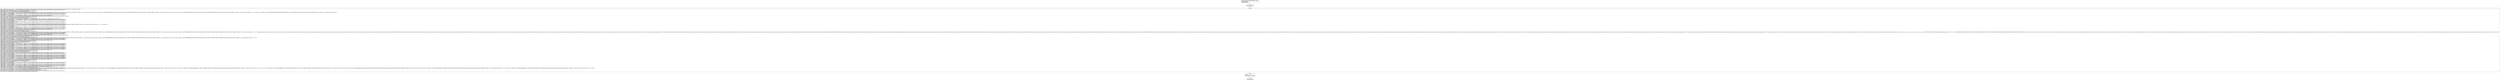digraph "CFG forandroidx.core.util.PatternsCompat.\<clinit\>()V" {
Node_4 [shape=record,label="{4\:\ ?|MTH_ENTER_BLOCK\l}"];
Node_6 [shape=record,label="{6\:\ 0x0001|0x0001: CONST_STR  (r0 I:java.lang.String) =  \"((25[0\-5]\|2[0\-4][0\-9]\|[0\-1][0\-9]\{2\}\|[1\-9][0\-9]\|[1\-9]).(25[0\-5]\|2[0\-4][0\-9]\|[0\-1][0\-9]\{2\}\|[1\-9][0\-9]\|[1\-9]\|0).(25[0\-5]\|2[0\-4][0\-9]\|[0\-1][0\-9]\{2\}\|[1\-9][0\-9]\|[1\-9]\|0).(25[0\-5]\|2[0\-4][0\-9]\|[0\-1][0\-9]\{2\}\|[1\-9][0\-9]\|[0\-9]))\"  (LINE:154)\l0x0003: INVOKE  (r0 I:java.util.regex.Pattern) = (r0 I:java.lang.String) type: STATIC call: java.util.regex.Pattern.compile(java.lang.String):java.util.regex.Pattern A[MD:(java.lang.String):java.util.regex.Pattern (c)]\l0x0007: SPUT  (r0 I:java.util.regex.Pattern) androidx.core.util.PatternsCompat.IP_ADDRESS java.util.regex.Pattern \l0x0009: NEW_INSTANCE  (r1 I:java.lang.StringBuilder) =  java.lang.StringBuilder  (LINE:208)\l0x000b: INVOKE  (r1 I:java.lang.StringBuilder) type: DIRECT call: java.lang.StringBuilder.\<init\>():void A[MD:():void (c)]\l0x000e: CONST_STR  (r2 I:java.lang.String) =  \"(([a\-zA\-Z0\-9[ \-ud7ff豈\-﷏ﷰ\-uffef𐀀\-u1fffd𠀀\-u2fffd𰀀\-u3fffdu40000\-u4fffdu50000\-u5fffdu60000\-u6fffdu70000\-u7fffdu80000\-u8fffdu90000\-u9fffdua0000\-uafffdub0000\-ubfffduc0000\-ucfffdud0000\-udfffdue1000\-uefffd&&[^ [u2000\-u200a]u2028u2029 u3000]]](?:[a\-zA\-Z0\-9[ \-ud7ff豈\-﷏ﷰ\-uffef𐀀\-u1fffd𠀀\-u2fffd𰀀\-u3fffdu40000\-u4fffdu50000\-u5fffdu60000\-u6fffdu70000\-u7fffdu80000\-u8fffdu90000\-u9fffdua0000\-uafffdub0000\-ubfffduc0000\-ucfffdud0000\-udfffdue1000\-uefffd&&[^ [u2000\-u200a]u2028u2029 u3000]]_\-]\{0,61\}[a\-zA\-Z0\-9[ \-ud7ff豈\-﷏ﷰ\-uffef𐀀\-u1fffd𠀀\-u2fffd𰀀\-u3fffdu40000\-u4fffdu50000\-u5fffdu60000\-u6fffdu70000\-u7fffdu80000\-u8fffdu90000\-u9fffdua0000\-uafffdub0000\-ubfffduc0000\-ucfffdud0000\-udfffdue1000\-uefffd&&[^ [u2000\-u200a]u2028u2029 u3000]]])\{0,1\}.)+(xn\-\-[w\-]\{0,58\}w\|[a\-zA\-Z[ \-ud7ff豈\-﷏ﷰ\-uffef𐀀\-u1fffd𠀀\-u2fffd𰀀\-u3fffdu40000\-u4fffdu50000\-u5fffdu60000\-u6fffdu70000\-u7fffdu80000\-u8fffdu90000\-u9fffdua0000\-uafffdub0000\-ubfffduc0000\-ucfffdud0000\-udfffdue1000\-uefffd&&[^ [u2000\-u200a]u2028u2029 u3000]]]\{2,63\})\|\" \l0x0010: INVOKE  (r1 I:java.lang.StringBuilder), (r2 I:java.lang.String) type: VIRTUAL call: java.lang.StringBuilder.append(java.lang.String):java.lang.StringBuilder A[MD:(java.lang.String):java.lang.StringBuilder (c)]\l0x0013: INVOKE  (r1 I:java.lang.StringBuilder), (r0 I:java.lang.Object) type: VIRTUAL call: java.lang.StringBuilder.append(java.lang.Object):java.lang.StringBuilder A[MD:(java.lang.Object):java.lang.StringBuilder (c)]\l0x0016: CONST_STR  (r2 I:java.lang.String) =  \")\" \l0x0018: INVOKE  (r1 I:java.lang.StringBuilder), (r2 I:java.lang.String) type: VIRTUAL call: java.lang.StringBuilder.append(java.lang.String):java.lang.StringBuilder A[MD:(java.lang.String):java.lang.StringBuilder (c)]\l0x001b: INVOKE  (r1 I:java.lang.String) = (r1 I:java.lang.StringBuilder) type: VIRTUAL call: java.lang.StringBuilder.toString():java.lang.String A[MD:():java.lang.String (c)]\l0x001f: INVOKE  (r1 I:java.util.regex.Pattern) = (r1 I:java.lang.String) type: STATIC call: java.util.regex.Pattern.compile(java.lang.String):java.util.regex.Pattern A[MD:(java.lang.String):java.util.regex.Pattern (c)] (LINE:209)\l0x0023: SPUT  (r1 I:java.util.regex.Pattern) androidx.core.util.PatternsCompat.DOMAIN_NAME java.util.regex.Pattern \l0x0025: NEW_INSTANCE  (r3 I:java.lang.StringBuilder) =  java.lang.StringBuilder  (LINE:230)\l0x0027: INVOKE  (r3 I:java.lang.StringBuilder) type: DIRECT call: java.lang.StringBuilder.\<init\>():void A[MD:():void (c)]\l0x002a: CONST_STR  (r4 I:java.lang.String) =  \"(((?:(?i:http\|https\|rtsp):\/\/(?:(?:[a\-zA\-Z0\-9$\-_.+!*'(),;?&=]\|(?:%[a\-fA\-F0\-9]\{2\}))\{1,64\}(?::(?:[a\-zA\-Z0\-9$\-_.+!*'(),;?&=]\|(?:%[a\-fA\-F0\-9]\{2\}))\{1,25\})?@)?)?(?:\" \l0x002c: INVOKE  (r3 I:java.lang.StringBuilder), (r4 I:java.lang.String) type: VIRTUAL call: java.lang.StringBuilder.append(java.lang.String):java.lang.StringBuilder A[MD:(java.lang.String):java.lang.StringBuilder (c)]\l0x002f: INVOKE  (r3 I:java.lang.StringBuilder), (r1 I:java.lang.Object) type: VIRTUAL call: java.lang.StringBuilder.append(java.lang.Object):java.lang.StringBuilder A[MD:(java.lang.Object):java.lang.StringBuilder (c)]\l0x0032: CONST_STR  (r1 I:java.lang.String) =  \")(?:\" \l0x0034: INVOKE  (r3 I:java.lang.StringBuilder), (r1 I:java.lang.String) type: VIRTUAL call: java.lang.StringBuilder.append(java.lang.String):java.lang.StringBuilder A[MD:(java.lang.String):java.lang.StringBuilder (c)]\l0x0037: CONST_STR  (r4 I:java.lang.String) =  \":d\{1,5\}\" \l0x0039: INVOKE  (r3 I:java.lang.StringBuilder), (r4 I:java.lang.String) type: VIRTUAL call: java.lang.StringBuilder.append(java.lang.String):java.lang.StringBuilder A[MD:(java.lang.String):java.lang.StringBuilder (c)]\l0x003c: CONST_STR  (r5 I:java.lang.String) =  \")?)(\" \l0x003e: INVOKE  (r3 I:java.lang.StringBuilder), (r5 I:java.lang.String) type: VIRTUAL call: java.lang.StringBuilder.append(java.lang.String):java.lang.StringBuilder A[MD:(java.lang.String):java.lang.StringBuilder (c)]\l0x0041: CONST_STR  (r5 I:java.lang.String) =  \"[\/?](?:(?:[a\-zA\-Z0\-9[ \-ud7ff豈\-﷏ﷰ\-uffef𐀀\-u1fffd𠀀\-u2fffd𰀀\-u3fffdu40000\-u4fffdu50000\-u5fffdu60000\-u6fffdu70000\-u7fffdu80000\-u8fffdu90000\-u9fffdua0000\-uafffdub0000\-ubfffduc0000\-ucfffdud0000\-udfffdue1000\-uefffd&&[^ [u2000\-u200a]u2028u2029 u3000]];\/?:@&=#~\-.+!*'(),_$])\|(?:%[a\-fA\-F0\-9]\{2\}))*\" \l0x0043: INVOKE  (r3 I:java.lang.StringBuilder), (r5 I:java.lang.String) type: VIRTUAL call: java.lang.StringBuilder.append(java.lang.String):java.lang.StringBuilder A[MD:(java.lang.String):java.lang.StringBuilder (c)]\l0x0046: CONST_STR  (r6 I:java.lang.String) =  \")?\" \l0x0048: INVOKE  (r3 I:java.lang.StringBuilder), (r6 I:java.lang.String) type: VIRTUAL call: java.lang.StringBuilder.append(java.lang.String):java.lang.StringBuilder A[MD:(java.lang.String):java.lang.StringBuilder (c)]\l0x004b: CONST_STR  (r7 I:java.lang.String) =  \"(?:b\|$\|^)\" \l0x004d: INVOKE  (r3 I:java.lang.StringBuilder), (r7 I:java.lang.String) type: VIRTUAL call: java.lang.StringBuilder.append(java.lang.String):java.lang.StringBuilder A[MD:(java.lang.String):java.lang.StringBuilder (c)]\l0x0050: INVOKE  (r3 I:java.lang.StringBuilder), (r2 I:java.lang.String) type: VIRTUAL call: java.lang.StringBuilder.append(java.lang.String):java.lang.StringBuilder A[MD:(java.lang.String):java.lang.StringBuilder (c)]\l0x0053: INVOKE  (r3 I:java.lang.String) = (r3 I:java.lang.StringBuilder) type: VIRTUAL call: java.lang.StringBuilder.toString():java.lang.String A[MD:():java.lang.String (c)]\l0x0057: INVOKE  (r3 I:java.util.regex.Pattern) = (r3 I:java.lang.String) type: STATIC call: java.util.regex.Pattern.compile(java.lang.String):java.util.regex.Pattern A[MD:(java.lang.String):java.util.regex.Pattern (c)]\l0x005b: SPUT  (r3 I:java.util.regex.Pattern) androidx.core.util.PatternsCompat.WEB_URL java.util.regex.Pattern \l0x005d: NEW_INSTANCE  (r3 I:java.lang.StringBuilder) =  java.lang.StringBuilder  (LINE:256)\l0x005f: INVOKE  (r3 I:java.lang.StringBuilder) type: DIRECT call: java.lang.StringBuilder.\<init\>():void A[MD:():void (c)]\l0x0062: CONST_STR  (r8 I:java.lang.String) =  \"(?:(?:(?:[a\-zA\-Z0\-9[ \-ud7ff豈\-﷏ﷰ\-uffef𐀀\-u1fffd𠀀\-u2fffd𰀀\-u3fffdu40000\-u4fffdu50000\-u5fffdu60000\-u6fffdu70000\-u7fffdu80000\-u8fffdu90000\-u9fffdua0000\-uafffdub0000\-ubfffduc0000\-ucfffdud0000\-udfffdue1000\-uefffd&&[^ [u2000\-u200a]u2028u2029 u3000]]](?:[a\-zA\-Z0\-9[ \-ud7ff豈\-﷏ﷰ\-uffef𐀀\-u1fffd𠀀\-u2fffd𰀀\-u3fffdu40000\-u4fffdu50000\-u5fffdu60000\-u6fffdu70000\-u7fffdu80000\-u8fffdu90000\-u9fffdua0000\-uafffdub0000\-ubfffduc0000\-ucfffdud0000\-udfffdue1000\-uefffd&&[^ [u2000\-u200a]u2028u2029 u3000]]_\-]\{0,61\}[a\-zA\-Z0\-9[ \-ud7ff豈\-﷏ﷰ\-uffef𐀀\-u1fffd𠀀\-u2fffd𰀀\-u3fffdu40000\-u4fffdu50000\-u5fffdu60000\-u6fffdu70000\-u7fffdu80000\-u8fffdu90000\-u9fffdua0000\-uafffdub0000\-ubfffduc0000\-ucfffdud0000\-udfffdue1000\-uefffd&&[^ [u2000\-u200a]u2028u2029 u3000]]])\{0,1\}.)+(?:(?:(?:aaa\|aarp\|abb\|abbott\|abogado\|academy\|accenture\|accountant\|accountants\|aco\|active\|actor\|ads\|adult\|aeg\|aero\|afl\|agency\|aig\|airforce\|airtel\|allfinanz\|alsace\|amica\|amsterdam\|android\|apartments\|app\|apple\|aquarelle\|aramco\|archi\|army\|arpa\|arte\|asia\|associates\|attorney\|auction\|audio\|auto\|autos\|axa\|azure\|a[cdefgilmoqrstuwxz])\|(?:band\|bank\|bar\|barcelona\|barclaycard\|barclays\|bargains\|bauhaus\|bayern\|bbc\|bbva\|bcn\|beats\|beer\|bentley\|berlin\|best\|bet\|bharti\|bible\|bid\|bike\|bing\|bingo\|bio\|biz\|black\|blackfriday\|bloomberg\|blue\|bms\|bmw\|bnl\|bnpparibas\|boats\|bom\|bond\|boo\|boots\|boutique\|bradesco\|bridgestone\|broadway\|broker\|brother\|brussels\|budapest\|build\|builders\|business\|buzz\|bzh\|b[abdefghijmnorstvwyz])\|(?:cab\|cafe\|cal\|camera\|camp\|cancerresearch\|canon\|capetown\|capital\|car\|caravan\|cards\|care\|career\|careers\|cars\|cartier\|casa\|cash\|casino\|cat\|catering\|cba\|cbn\|ceb\|center\|ceo\|cern\|cfa\|cfd\|chanel\|channel\|chat\|cheap\|chloe\|christmas\|chrome\|church\|cipriani\|cisco\|citic\|city\|cityeats\|claims\|cleaning\|click\|clinic\|clothing\|cloud\|club\|clubmed\|coach\|codes\|coffee\|college\|cologne\|com\|commbank\|community\|company\|computer\|comsec\|condos\|construction\|consulting\|contractors\|cooking\|cool\|coop\|corsica\|country\|coupons\|courses\|credit\|creditcard\|creditunion\|cricket\|crown\|crs\|cruises\|csc\|cuisinella\|cymru\|cyou\|c[acdfghiklmnoruvwxyz])\|(?:dabur\|dad\|dance\|date\|dating\|datsun\|day\|dclk\|deals\|degree\|delivery\|dell\|delta\|democrat\|dental\|dentist\|desi\|design\|dev\|diamonds\|diet\|digital\|direct\|directory\|discount\|dnp\|docs\|dog\|doha\|domains\|doosan\|download\|drive\|durban\|dvag\|d[ejkmoz])\|(?:earth\|eat\|edu\|education\|email\|emerck\|energy\|engineer\|engineering\|enterprises\|epson\|equipment\|erni\|esq\|estate\|eurovision\|eus\|events\|everbank\|exchange\|expert\|exposed\|express\|e[cegrstu])\|(?:fage\|fail\|fairwinds\|faith\|family\|fan\|fans\|farm\|fashion\|feedback\|ferrero\|film\|final\|finance\|financial\|firmdale\|fish\|fishing\|fit\|fitness\|flights\|florist\|flowers\|flsmidth\|fly\|foo\|football\|forex\|forsale\|forum\|foundation\|frl\|frogans\|fund\|furniture\|futbol\|fyi\|f[ijkmor])\|(?:gal\|gallery\|game\|garden\|gbiz\|gdn\|gea\|gent\|genting\|ggee\|gift\|gifts\|gives\|giving\|glass\|gle\|global\|globo\|gmail\|gmo\|gmx\|gold\|goldpoint\|golf\|goo\|goog\|google\|gop\|gov\|grainger\|graphics\|gratis\|green\|gripe\|group\|gucci\|guge\|guide\|guitars\|guru\|g[abdefghilmnpqrstuwy])\|(?:hamburg\|hangout\|haus\|healthcare\|help\|here\|hermes\|hiphop\|hitachi\|hiv\|hockey\|holdings\|holiday\|homedepot\|homes\|honda\|horse\|host\|hosting\|hoteles\|hotmail\|house\|how\|hsbc\|hyundai\|h[kmnrtu])\|(?:ibm\|icbc\|ice\|icu\|ifm\|iinet\|immo\|immobilien\|industries\|infiniti\|info\|ing\|ink\|institute\|insure\|int\|international\|investments\|ipiranga\|irish\|ist\|istanbul\|itau\|iwc\|i[delmnoqrst])\|(?:jaguar\|java\|jcb\|jetzt\|jewelry\|jlc\|jll\|jobs\|joburg\|jprs\|juegos\|j[emop])\|(?:kaufen\|kddi\|kia\|kim\|kinder\|kitchen\|kiwi\|koeln\|komatsu\|krd\|kred\|kyoto\|k[eghimnprwyz])\|(?:lacaixa\|lancaster\|land\|landrover\|lasalle\|lat\|latrobe\|law\|lawyer\|lds\|lease\|leclerc\|legal\|lexus\|lgbt\|liaison\|lidl\|life\|lifestyle\|lighting\|limited\|limo\|linde\|link\|live\|lixil\|loan\|loans\|lol\|london\|lotte\|lotto\|love\|ltd\|ltda\|lupin\|luxe\|luxury\|l[abcikrstuvy])\|(?:madrid\|maif\|maison\|man\|management\|mango\|market\|marketing\|markets\|marriott\|mba\|media\|meet\|melbourne\|meme\|memorial\|men\|menu\|meo\|miami\|microsoft\|mil\|mini\|mma\|mobi\|moda\|moe\|moi\|mom\|monash\|money\|montblanc\|mormon\|mortgage\|moscow\|motorcycles\|mov\|movie\|movistar\|mtn\|mtpc\|mtr\|museum\|mutuelle\|m[acdeghklmnopqrstuvwxyz])\|(?:nadex\|nagoya\|name\|navy\|nec\|net\|netbank\|network\|neustar\|new\|news\|nexus\|ngo\|nhk\|nico\|ninja\|nissan\|nokia\|nra\|nrw\|ntt\|nyc\|n[acefgilopruz])\|(?:obi\|office\|okinawa\|omega\|one\|ong\|onl\|online\|ooo\|oracle\|orange\|org\|organic\|osaka\|otsuka\|ovh\|om)\|(?:page\|panerai\|paris\|partners\|parts\|party\|pet\|pharmacy\|philips\|photo\|photography\|photos\|physio\|piaget\|pics\|pictet\|pictures\|ping\|pink\|pizza\|place\|play\|playstation\|plumbing\|plus\|pohl\|poker\|porn\|post\|praxi\|press\|pro\|prod\|productions\|prof\|properties\|property\|protection\|pub\|p[aefghklmnrstwy])\|(?:qpon\|quebec\|qa)\|(?:racing\|realtor\|realty\|recipes\|red\|redstone\|rehab\|reise\|reisen\|reit\|ren\|rent\|rentals\|repair\|report\|republican\|rest\|restaurant\|review\|reviews\|rich\|ricoh\|rio\|rip\|rocher\|rocks\|rodeo\|rsvp\|ruhr\|run\|rwe\|ryukyu\|r[eosuw])\|(?:saarland\|sakura\|sale\|samsung\|sandvik\|sandvikcoromant\|sanofi\|sap\|sapo\|sarl\|saxo\|sbs\|sca\|scb\|schmidt\|scholarships\|school\|schule\|schwarz\|science\|scor\|scot\|seat\|security\|seek\|sener\|services\|seven\|sew\|sex\|sexy\|shiksha\|shoes\|show\|shriram\|singles\|site\|ski\|sky\|skype\|sncf\|soccer\|social\|software\|sohu\|solar\|solutions\|sony\|soy\|space\|spiegel\|spreadbetting\|srl\|stada\|starhub\|statoil\|stc\|stcgroup\|stockholm\|studio\|study\|style\|sucks\|supplies\|supply\|support\|surf\|surgery\|suzuki\|swatch\|swiss\|sydney\|systems\|s[abcdeghijklmnortuvxyz])\|(?:tab\|taipei\|tatamotors\|tatar\|tattoo\|tax\|taxi\|team\|tech\|technology\|tel\|telefonica\|temasek\|tennis\|thd\|theater\|theatre\|tickets\|tienda\|tips\|tires\|tirol\|today\|tokyo\|tools\|top\|toray\|toshiba\|tours\|town\|toyota\|toys\|trade\|trading\|training\|travel\|trust\|tui\|t[cdfghjklmnortvwz])\|(?:ubs\|university\|uno\|uol\|u[agksyz])\|(?:vacations\|vana\|vegas\|ventures\|versicherung\|vet\|viajes\|video\|villas\|vin\|virgin\|vision\|vista\|vistaprint\|viva\|vlaanderen\|vodka\|vote\|voting\|voto\|voyage\|v[aceginu])\|(?:wales\|walter\|wang\|watch\|webcam\|website\|wed\|wedding\|weir\|whoswho\|wien\|wiki\|williamhill\|win\|windows\|wine\|wme\|work\|works\|world\|wtc\|wtf\|w[fs])\|(?:ελ\|бел\|дети\|ком\|мкд\|мон\|москва\|онлайн\|орг\|рус\|рф\|сайт\|срб\|укр\|қаз\|հայ\|קום\|ارامكو\|الاردن\|الجزائر\|السعودية\|المغرب\|امارات\|ایران\|بازار\|بھارت\|تونس\|سودان\|سورية\|شبكة\|عراق\|عمان\|فلسطين\|قطر\|كوم\|مصر\|مليسيا\|موقع\|कॉम\|नेट\|भारत\|संगठन\|ভারত\|ਭਾਰਤ\|ભારત\|இந்தியா\|இலங்கை\|சிங்கப்பூர்\|భారత్\|ලංකා\|คอม\|ไทย\|გე\|みんな\|グーグル\|コム\|世界\|中信\|中国\|中國\|中文网\|企业\|佛山\|信息\|健康\|八卦\|公司\|公益\|台湾\|台灣\|商城\|商店\|商标\|在线\|大拿\|娱乐\|工行\|广东\|慈善\|我爱你\|手机\|政务\|政府\|新加坡\|新闻\|时尚\|机构\|淡马锡\|游戏\|点看\|移动\|组织机构\|网址\|网店\|网络\|谷歌\|集团\|飞利浦\|餐厅\|香港\|닷넷\|닷컴\|삼성\|한국\|xbox\|xerox\|xin\|xn\-\-11b4c3d\|xn\-\-1qqw23a\|xn\-\-30rr7y\|xn\-\-3bst00m\|xn\-\-3ds443g\|xn\-\-3e0b707e\|xn\-\-3pxu8k\|xn\-\-42c2d9a\|xn\-\-45brj9c\|xn\-\-45q11c\|xn\-\-4gbrim\|xn\-\-55qw42g\|xn\-\-55qx5d\|xn\-\-6frz82g\|xn\-\-6qq986b3xl\|xn\-\-80adxhks\|xn\-\-80ao21a\|xn\-\-80asehdb\|xn\-\-80aswg\|xn\-\-90a3ac\|xn\-\-90ais\|xn\-\-9dbq2a\|xn\-\-9et52u\|xn\-\-b4w605ferd\|xn\-\-c1avg\|xn\-\-c2br7g\|xn\-\-cg4bki\|xn\-\-clchc0ea0b2g2a9gcd\|xn\-\-czr694b\|xn\-\-czrs0t\|xn\-\-czru2d\|xn\-\-d1acj3b\|xn\-\-d1alf\|xn\-\-efvy88h\|xn\-\-estv75g\|xn\-\-fhbei\|xn\-\-fiq228c5hs\|xn\-\-fiq64b\|xn\-\-fiqs8s\|xn\-\-fiqz9s\|xn\-\-fjq720a\|xn\-\-flw351e\|xn\-\-fpcrj9c3d\|xn\-\-fzc2c9e2c\|xn\-\-gecrj9c\|xn\-\-h2brj9c\|xn\-\-hxt814e\|xn\-\-i1b6b1a6a2e\|xn\-\-imr513n\|xn\-\-io0a7i\|xn\-\-j1aef\|xn\-\-j1amh\|xn\-\-j6w193g\|xn\-\-kcrx77d1x4a\|xn\-\-kprw13d\|xn\-\-kpry57d\|xn\-\-kput3i\|xn\-\-l1acc\|xn\-\-lgbbat1ad8j\|xn\-\-mgb9awbf\|xn\-\-mgba3a3ejt\|xn\-\-mgba3a4f16a\|xn\-\-mgbaam7a8h\|xn\-\-mgbab2bd\|xn\-\-mgbayh7gpa\|xn\-\-mgbbh1a71e\|xn\-\-mgbc0a9azcg\|xn\-\-mgberp4a5d4ar\|xn\-\-mgbpl2fh\|xn\-\-mgbtx2b\|xn\-\-mgbx4cd0ab\|xn\-\-mk1bu44c\|xn\-\-mxtq1m\|xn\-\-ngbc5azd\|xn\-\-node\|xn\-\-nqv7f\|xn\-\-nqv7fs00ema\|xn\-\-nyqy26a\|xn\-\-o3cw4h\|xn\-\-ogbpf8fl\|xn\-\-p1acf\|xn\-\-p1ai\|xn\-\-pgbs0dh\|xn\-\-pssy2u\|xn\-\-q9jyb4c\|xn\-\-qcka1pmc\|xn\-\-qxam\|xn\-\-rhqv96g\|xn\-\-s9brj9c\|xn\-\-ses554g\|xn\-\-t60b56a\|xn\-\-tckwe\|xn\-\-unup4y\|xn\-\-vermgensberater\-ctb\|xn\-\-vermgensberatung\-pwb\|xn\-\-vhquv\|xn\-\-vuq861b\|xn\-\-wgbh1c\|xn\-\-wgbl6a\|xn\-\-xhq521b\|xn\-\-xkc2al3hye2a\|xn\-\-xkc2dl3a5ee0h\|xn\-\-y9a3aq\|xn\-\-yfro4i67o\|xn\-\-ygbi2ammx\|xn\-\-zfr164b\|xperia\|xxx\|xyz)\|(?:yachts\|yamaxun\|yandex\|yodobashi\|yoga\|yokohama\|youtube\|y[et])\|(?:zara\|zip\|zone\|zuerich\|z[amw]))\|xn\-\-[w\-]\{0,58\}w))\|\" \l0x0064: INVOKE  (r3 I:java.lang.StringBuilder), (r8 I:java.lang.String) type: VIRTUAL call: java.lang.StringBuilder.append(java.lang.String):java.lang.StringBuilder A[MD:(java.lang.String):java.lang.StringBuilder (c)]\l0x0067: INVOKE  (r3 I:java.lang.StringBuilder), (r0 I:java.lang.Object) type: VIRTUAL call: java.lang.StringBuilder.append(java.lang.Object):java.lang.StringBuilder A[MD:(java.lang.Object):java.lang.StringBuilder (c)]\l0x006a: INVOKE  (r3 I:java.lang.StringBuilder), (r2 I:java.lang.String) type: VIRTUAL call: java.lang.StringBuilder.append(java.lang.String):java.lang.StringBuilder A[MD:(java.lang.String):java.lang.StringBuilder (c)]\l0x006d: INVOKE  (r3 I:java.lang.String) = (r3 I:java.lang.StringBuilder) type: VIRTUAL call: java.lang.StringBuilder.toString():java.lang.String A[MD:():java.lang.String (c)]\l0x0071: INVOKE  (r3 I:java.util.regex.Pattern) = (r3 I:java.lang.String) type: STATIC call: java.util.regex.Pattern.compile(java.lang.String):java.util.regex.Pattern A[MD:(java.lang.String):java.util.regex.Pattern (c)] (LINE:257)\l0x0075: SPUT  (r3 I:java.util.regex.Pattern) androidx.core.util.PatternsCompat.STRICT_DOMAIN_NAME java.util.regex.Pattern \l0x0077: NEW_INSTANCE  (r8 I:java.lang.StringBuilder) =  java.lang.StringBuilder  (LINE:262)\l0x0079: INVOKE  (r8 I:java.lang.StringBuilder) type: DIRECT call: java.lang.StringBuilder.\<init\>():void A[MD:():void (c)]\l0x007c: CONST_STR  (r9 I:java.lang.String) =  \"(?:(?:[a\-zA\-Z0\-9[ \-ud7ff豈\-﷏ﷰ\-uffef𐀀\-u1fffd𠀀\-u2fffd𰀀\-u3fffdu40000\-u4fffdu50000\-u5fffdu60000\-u6fffdu70000\-u7fffdu80000\-u8fffdu90000\-u9fffdua0000\-uafffdub0000\-ubfffduc0000\-ucfffdud0000\-udfffdue1000\-uefffd&&[^ [u2000\-u200a]u2028u2029 u3000]]](?:[a\-zA\-Z0\-9[ \-ud7ff豈\-﷏ﷰ\-uffef𐀀\-u1fffd𠀀\-u2fffd𰀀\-u3fffdu40000\-u4fffdu50000\-u5fffdu60000\-u6fffdu70000\-u7fffdu80000\-u8fffdu90000\-u9fffdua0000\-uafffdub0000\-ubfffduc0000\-ucfffdud0000\-udfffdue1000\-uefffd&&[^ [u2000\-u200a]u2028u2029 u3000]]_\-]\{0,61\}[a\-zA\-Z0\-9[ \-ud7ff豈\-﷏ﷰ\-uffef𐀀\-u1fffd𠀀\-u2fffd𰀀\-u3fffdu40000\-u4fffdu50000\-u5fffdu60000\-u6fffdu70000\-u7fffdu80000\-u8fffdu90000\-u9fffdua0000\-uafffdub0000\-ubfffduc0000\-ucfffdud0000\-udfffdue1000\-uefffd&&[^ [u2000\-u200a]u2028u2029 u3000]]])\{0,1\}(?:.(?=S))?)+\|\" \l0x007e: INVOKE  (r8 I:java.lang.StringBuilder), (r9 I:java.lang.String) type: VIRTUAL call: java.lang.StringBuilder.append(java.lang.String):java.lang.StringBuilder A[MD:(java.lang.String):java.lang.StringBuilder (c)]\l0x0081: INVOKE  (r8 I:java.lang.StringBuilder), (r0 I:java.lang.Object) type: VIRTUAL call: java.lang.StringBuilder.append(java.lang.Object):java.lang.StringBuilder A[MD:(java.lang.Object):java.lang.StringBuilder (c)]\l0x0084: INVOKE  (r8 I:java.lang.StringBuilder), (r2 I:java.lang.String) type: VIRTUAL call: java.lang.StringBuilder.append(java.lang.String):java.lang.StringBuilder A[MD:(java.lang.String):java.lang.StringBuilder (c)]\l0x0087: INVOKE  (r0 I:java.lang.String) = (r8 I:java.lang.StringBuilder) type: VIRTUAL call: java.lang.StringBuilder.toString():java.lang.String A[MD:():java.lang.String (c)]\l0x008b: SPUT  (r0 I:java.lang.String) androidx.core.util.PatternsCompat.RELAXED_DOMAIN_NAME java.lang.String \l0x008d: NEW_INSTANCE  (r8 I:java.lang.StringBuilder) =  java.lang.StringBuilder  (LINE:269)\l0x008f: INVOKE  (r8 I:java.lang.StringBuilder) type: DIRECT call: java.lang.StringBuilder.\<init\>():void A[MD:():void (c)]\l0x0092: CONST_STR  (r9 I:java.lang.String) =  \"((?:b\|$\|^)(?\<!:\/\/)((?:\" \l0x0094: INVOKE  (r8 I:java.lang.StringBuilder), (r9 I:java.lang.String) type: VIRTUAL call: java.lang.StringBuilder.append(java.lang.String):java.lang.StringBuilder A[MD:(java.lang.String):java.lang.StringBuilder (c)]\l0x0097: INVOKE  (r8 I:java.lang.StringBuilder), (r3 I:java.lang.Object) type: VIRTUAL call: java.lang.StringBuilder.append(java.lang.Object):java.lang.StringBuilder A[MD:(java.lang.Object):java.lang.StringBuilder (c)]\l0x009a: INVOKE  (r8 I:java.lang.StringBuilder), (r1 I:java.lang.String) type: VIRTUAL call: java.lang.StringBuilder.append(java.lang.String):java.lang.StringBuilder A[MD:(java.lang.String):java.lang.StringBuilder (c)]\l0x009d: INVOKE  (r8 I:java.lang.StringBuilder), (r4 I:java.lang.String) type: VIRTUAL call: java.lang.StringBuilder.append(java.lang.String):java.lang.StringBuilder A[MD:(java.lang.String):java.lang.StringBuilder (c)]\l0x00a0: CONST_STR  (r1 I:java.lang.String) =  \")?)(?:\" \l0x00a2: INVOKE  (r8 I:java.lang.StringBuilder), (r1 I:java.lang.String) type: VIRTUAL call: java.lang.StringBuilder.append(java.lang.String):java.lang.StringBuilder A[MD:(java.lang.String):java.lang.StringBuilder (c)]\l0x00a5: INVOKE  (r8 I:java.lang.StringBuilder), (r5 I:java.lang.String) type: VIRTUAL call: java.lang.StringBuilder.append(java.lang.String):java.lang.StringBuilder A[MD:(java.lang.String):java.lang.StringBuilder (c)]\l0x00a8: INVOKE  (r8 I:java.lang.StringBuilder), (r6 I:java.lang.String) type: VIRTUAL call: java.lang.StringBuilder.append(java.lang.String):java.lang.StringBuilder A[MD:(java.lang.String):java.lang.StringBuilder (c)]\l0x00ab: INVOKE  (r8 I:java.lang.StringBuilder), (r7 I:java.lang.String) type: VIRTUAL call: java.lang.StringBuilder.append(java.lang.String):java.lang.StringBuilder A[MD:(java.lang.String):java.lang.StringBuilder (c)]\l0x00ae: INVOKE  (r8 I:java.lang.StringBuilder), (r2 I:java.lang.String) type: VIRTUAL call: java.lang.StringBuilder.append(java.lang.String):java.lang.StringBuilder A[MD:(java.lang.String):java.lang.StringBuilder (c)]\l0x00b1: INVOKE  (r3 I:java.lang.String) = (r8 I:java.lang.StringBuilder) type: VIRTUAL call: java.lang.StringBuilder.toString():java.lang.String A[MD:():java.lang.String (c)]\l0x00b5: SPUT  (r3 I:java.lang.String) androidx.core.util.PatternsCompat.WEB_URL_WITHOUT_PROTOCOL java.lang.String \l0x00b7: NEW_INSTANCE  (r8 I:java.lang.StringBuilder) =  java.lang.StringBuilder  (LINE:284)\l0x00b9: INVOKE  (r8 I:java.lang.StringBuilder) type: DIRECT call: java.lang.StringBuilder.\<init\>():void A[MD:():void (c)]\l0x00bc: CONST_STR  (r9 I:java.lang.String) =  \"((?:b\|$\|^)(?:(?:(?i:http\|https\|rtsp):\/\/(?:(?:[a\-zA\-Z0\-9$\-_.+!*'(),;?&=]\|(?:%[a\-fA\-F0\-9]\{2\}))\{1,64\}(?::(?:[a\-zA\-Z0\-9$\-_.+!*'(),;?&=]\|(?:%[a\-fA\-F0\-9]\{2\}))\{1,25\})?@)?)(?:\" \l0x00be: INVOKE  (r8 I:java.lang.StringBuilder), (r9 I:java.lang.String) type: VIRTUAL call: java.lang.StringBuilder.append(java.lang.String):java.lang.StringBuilder A[MD:(java.lang.String):java.lang.StringBuilder (c)]\l0x00c1: INVOKE  (r8 I:java.lang.StringBuilder), (r0 I:java.lang.String) type: VIRTUAL call: java.lang.StringBuilder.append(java.lang.String):java.lang.StringBuilder A[MD:(java.lang.String):java.lang.StringBuilder (c)]\l0x00c4: CONST_STR  (r0 I:java.lang.String) =  \")?(?:\" \l0x00c6: INVOKE  (r8 I:java.lang.StringBuilder), (r0 I:java.lang.String) type: VIRTUAL call: java.lang.StringBuilder.append(java.lang.String):java.lang.StringBuilder A[MD:(java.lang.String):java.lang.StringBuilder (c)]\l0x00c9: INVOKE  (r8 I:java.lang.StringBuilder), (r4 I:java.lang.String) type: VIRTUAL call: java.lang.StringBuilder.append(java.lang.String):java.lang.StringBuilder A[MD:(java.lang.String):java.lang.StringBuilder (c)]\l0x00cc: INVOKE  (r8 I:java.lang.StringBuilder), (r1 I:java.lang.String) type: VIRTUAL call: java.lang.StringBuilder.append(java.lang.String):java.lang.StringBuilder A[MD:(java.lang.String):java.lang.StringBuilder (c)]\l0x00cf: INVOKE  (r8 I:java.lang.StringBuilder), (r5 I:java.lang.String) type: VIRTUAL call: java.lang.StringBuilder.append(java.lang.String):java.lang.StringBuilder A[MD:(java.lang.String):java.lang.StringBuilder (c)]\l0x00d2: INVOKE  (r8 I:java.lang.StringBuilder), (r6 I:java.lang.String) type: VIRTUAL call: java.lang.StringBuilder.append(java.lang.String):java.lang.StringBuilder A[MD:(java.lang.String):java.lang.StringBuilder (c)]\l0x00d5: INVOKE  (r8 I:java.lang.StringBuilder), (r7 I:java.lang.String) type: VIRTUAL call: java.lang.StringBuilder.append(java.lang.String):java.lang.StringBuilder A[MD:(java.lang.String):java.lang.StringBuilder (c)]\l0x00d8: INVOKE  (r8 I:java.lang.StringBuilder), (r2 I:java.lang.String) type: VIRTUAL call: java.lang.StringBuilder.append(java.lang.String):java.lang.StringBuilder A[MD:(java.lang.String):java.lang.StringBuilder (c)]\l0x00db: INVOKE  (r0 I:java.lang.String) = (r8 I:java.lang.StringBuilder) type: VIRTUAL call: java.lang.StringBuilder.toString():java.lang.String A[MD:():java.lang.String (c)]\l0x00df: SPUT  (r0 I:java.lang.String) androidx.core.util.PatternsCompat.WEB_URL_WITH_PROTOCOL java.lang.String \l0x00e1: NEW_INSTANCE  (r1 I:java.lang.StringBuilder) =  java.lang.StringBuilder  (LINE:303)\l0x00e3: INVOKE  (r1 I:java.lang.StringBuilder) type: DIRECT call: java.lang.StringBuilder.\<init\>():void A[MD:():void (c)]\l0x00e6: CONST_STR  (r4 I:java.lang.String) =  \"(\" \l0x00e8: INVOKE  (r1 I:java.lang.StringBuilder), (r4 I:java.lang.String) type: VIRTUAL call: java.lang.StringBuilder.append(java.lang.String):java.lang.StringBuilder A[MD:(java.lang.String):java.lang.StringBuilder (c)]\l0x00eb: INVOKE  (r1 I:java.lang.StringBuilder), (r0 I:java.lang.String) type: VIRTUAL call: java.lang.StringBuilder.append(java.lang.String):java.lang.StringBuilder A[MD:(java.lang.String):java.lang.StringBuilder (c)]\l0x00ee: CONST_STR  (r0 I:java.lang.String) =  \"\|\" \l0x00f0: INVOKE  (r1 I:java.lang.StringBuilder), (r0 I:java.lang.String) type: VIRTUAL call: java.lang.StringBuilder.append(java.lang.String):java.lang.StringBuilder A[MD:(java.lang.String):java.lang.StringBuilder (c)]\l0x00f3: INVOKE  (r1 I:java.lang.StringBuilder), (r3 I:java.lang.String) type: VIRTUAL call: java.lang.StringBuilder.append(java.lang.String):java.lang.StringBuilder A[MD:(java.lang.String):java.lang.StringBuilder (c)]\l0x00f6: INVOKE  (r1 I:java.lang.StringBuilder), (r2 I:java.lang.String) type: VIRTUAL call: java.lang.StringBuilder.append(java.lang.String):java.lang.StringBuilder A[MD:(java.lang.String):java.lang.StringBuilder (c)]\l0x00f9: INVOKE  (r0 I:java.lang.String) = (r1 I:java.lang.StringBuilder) type: VIRTUAL call: java.lang.StringBuilder.toString():java.lang.String A[MD:():java.lang.String (c)]\l0x00fd: INVOKE  (r0 I:java.util.regex.Pattern) = (r0 I:java.lang.String) type: STATIC call: java.util.regex.Pattern.compile(java.lang.String):java.util.regex.Pattern A[MD:(java.lang.String):java.util.regex.Pattern (c)]\l0x0101: SPUT  (r0 I:java.util.regex.Pattern) androidx.core.util.PatternsCompat.AUTOLINK_WEB_URL java.util.regex.Pattern \l0x0103: CONST_STR  (r0 I:java.lang.String) =  \"((?:b\|$\|^)(?:[a\-zA\-Z0\-9[ \-ud7ff豈\-﷏ﷰ\-uffef𐀀\-u1fffd𠀀\-u2fffd𰀀\-u3fffdu40000\-u4fffdu50000\-u5fffdu60000\-u6fffdu70000\-u7fffdu80000\-u8fffdu90000\-u9fffdua0000\-uafffdub0000\-ubfffduc0000\-ucfffdud0000\-udfffdue1000\-uefffd&&[^ [u2000\-u200a]u2028u2029 u3000]]+\-_%'](?:[a\-zA\-Z0\-9[ \-ud7ff豈\-﷏ﷰ\-uffef𐀀\-u1fffd𠀀\-u2fffd𰀀\-u3fffdu40000\-u4fffdu50000\-u5fffdu60000\-u6fffdu70000\-u7fffdu80000\-u8fffdu90000\-u9fffdua0000\-uafffdub0000\-ubfffduc0000\-ucfffdud0000\-udfffdue1000\-uefffd&&[^ [u2000\-u200a]u2028u2029 u3000]]+\-_%'.]\{0,62\}[a\-zA\-Z0\-9[ \-ud7ff豈\-﷏ﷰ\-uffef𐀀\-u1fffd𠀀\-u2fffd𰀀\-u3fffdu40000\-u4fffdu50000\-u5fffdu60000\-u6fffdu70000\-u7fffdu80000\-u8fffdu90000\-u9fffdua0000\-uafffdub0000\-ubfffduc0000\-ucfffdud0000\-udfffdue1000\-uefffd&&[^ [u2000\-u200a]u2028u2029 u3000]]+\-_%'])?@(?=.\{1,255\}(?:s\|$\|^))([a\-zA\-Z0\-9[ \-ud7ff豈\-﷏ﷰ\-uffef𐀀\-u1fffd𠀀\-u2fffd𰀀\-u3fffdu40000\-u4fffdu50000\-u5fffdu60000\-u6fffdu70000\-u7fffdu80000\-u8fffdu90000\-u9fffdua0000\-uafffdub0000\-ubfffduc0000\-ucfffdud0000\-udfffdue1000\-uefffd&&[^ [u2000\-u200a]u2028u2029 u3000]]](?:[a\-zA\-Z0\-9[ \-ud7ff豈\-﷏ﷰ\-uffef𐀀\-u1fffd𠀀\-u2fffd𰀀\-u3fffdu40000\-u4fffdu50000\-u5fffdu60000\-u6fffdu70000\-u7fffdu80000\-u8fffdu90000\-u9fffdua0000\-uafffdub0000\-ubfffduc0000\-ucfffdud0000\-udfffdue1000\-uefffd&&[^ [u2000\-u200a]u2028u2029 u3000]]_\-]\{0,61\}[a\-zA\-Z0\-9[ \-ud7ff豈\-﷏ﷰ\-uffef𐀀\-u1fffd𠀀\-u2fffd𰀀\-u3fffdu40000\-u4fffdu50000\-u5fffdu60000\-u6fffdu70000\-u7fffdu80000\-u8fffdu90000\-u9fffdua0000\-uafffdub0000\-ubfffduc0000\-ucfffdud0000\-udfffdue1000\-uefffd&&[^ [u2000\-u200a]u2028u2029 u3000]]])\{0,1\}.)+(xn\-\-[w\-]\{0,58\}w\|[a\-zA\-Z[ \-ud7ff豈\-﷏ﷰ\-uffef𐀀\-u1fffd𠀀\-u2fffd𰀀\-u3fffdu40000\-u4fffdu50000\-u5fffdu60000\-u6fffdu70000\-u7fffdu80000\-u8fffdu90000\-u9fffdua0000\-uafffdub0000\-ubfffduc0000\-ucfffdud0000\-udfffdue1000\-uefffd&&[^ [u2000\-u200a]u2028u2029 u3000]]]\{2,63\}))(?:b\|$\|^))\"  (LINE:332)\l0x0105: INVOKE  (r0 I:java.util.regex.Pattern) = (r0 I:java.lang.String) type: STATIC call: java.util.regex.Pattern.compile(java.lang.String):java.util.regex.Pattern A[MD:(java.lang.String):java.util.regex.Pattern (c)]\l0x0109: SPUT  (r0 I:java.util.regex.Pattern) androidx.core.util.PatternsCompat.AUTOLINK_EMAIL_ADDRESS java.util.regex.Pattern \l0x010c: CONST_STR  (r0 I:java.lang.String) =  \"[a\-zA\-Z0\-9+._%\-+]\{1,256\}@[a\-zA\-Z0\-9][a\-zA\-Z0\-9\-]\{0,64\}(.[a\-zA\-Z0\-9][a\-zA\-Z0\-9\-]\{0,25\})+\"  (LINE:338)\l0x010e: INVOKE  (r0 I:java.util.regex.Pattern) = (r0 I:java.lang.String) type: STATIC call: java.util.regex.Pattern.compile(java.lang.String):java.util.regex.Pattern A[MD:(java.lang.String):java.util.regex.Pattern (c)]\l0x0112: SPUT  (r0 I:java.util.regex.Pattern) androidx.core.util.PatternsCompat.EMAIL_ADDRESS java.util.regex.Pattern \l}"];
Node_7 [shape=record,label="{7\:\ 0x0114|RETURN\l|0x0114: RETURN    (LINE:337)\l}"];
Node_5 [shape=record,label="{5\:\ ?|MTH_EXIT_BLOCK\l}"];
MethodNode[shape=record,label="{static void androidx.core.util.PatternsCompat.\<clinit\>()  | USE_LINES_HINTS\lINLINE_NOT_NEEDED\l}"];
MethodNode -> Node_4;Node_4 -> Node_6;
Node_6 -> Node_7;
Node_7 -> Node_5;
}

